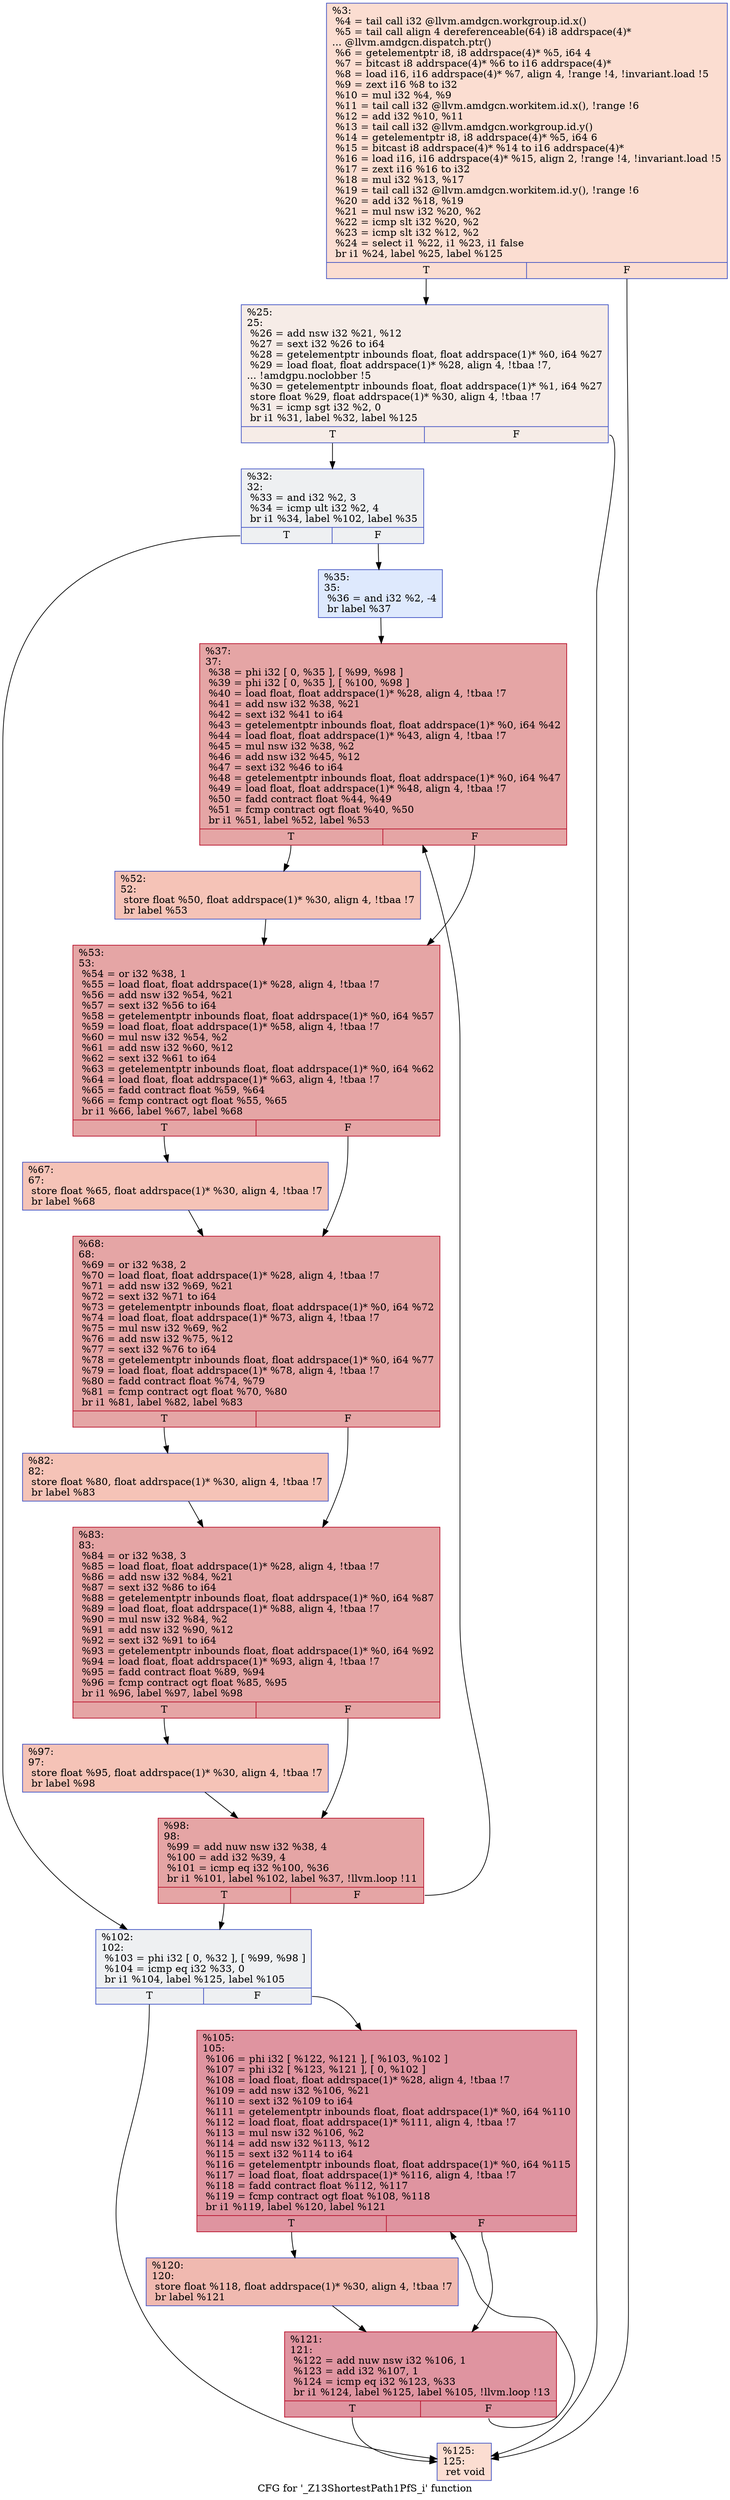 digraph "CFG for '_Z13ShortestPath1PfS_i' function" {
	label="CFG for '_Z13ShortestPath1PfS_i' function";

	Node0x4dc3780 [shape=record,color="#3d50c3ff", style=filled, fillcolor="#f7b39670",label="{%3:\l  %4 = tail call i32 @llvm.amdgcn.workgroup.id.x()\l  %5 = tail call align 4 dereferenceable(64) i8 addrspace(4)*\l... @llvm.amdgcn.dispatch.ptr()\l  %6 = getelementptr i8, i8 addrspace(4)* %5, i64 4\l  %7 = bitcast i8 addrspace(4)* %6 to i16 addrspace(4)*\l  %8 = load i16, i16 addrspace(4)* %7, align 4, !range !4, !invariant.load !5\l  %9 = zext i16 %8 to i32\l  %10 = mul i32 %4, %9\l  %11 = tail call i32 @llvm.amdgcn.workitem.id.x(), !range !6\l  %12 = add i32 %10, %11\l  %13 = tail call i32 @llvm.amdgcn.workgroup.id.y()\l  %14 = getelementptr i8, i8 addrspace(4)* %5, i64 6\l  %15 = bitcast i8 addrspace(4)* %14 to i16 addrspace(4)*\l  %16 = load i16, i16 addrspace(4)* %15, align 2, !range !4, !invariant.load !5\l  %17 = zext i16 %16 to i32\l  %18 = mul i32 %13, %17\l  %19 = tail call i32 @llvm.amdgcn.workitem.id.y(), !range !6\l  %20 = add i32 %18, %19\l  %21 = mul nsw i32 %20, %2\l  %22 = icmp slt i32 %20, %2\l  %23 = icmp slt i32 %12, %2\l  %24 = select i1 %22, i1 %23, i1 false\l  br i1 %24, label %25, label %125\l|{<s0>T|<s1>F}}"];
	Node0x4dc3780:s0 -> Node0x4dc72c0;
	Node0x4dc3780:s1 -> Node0x4dc7350;
	Node0x4dc72c0 [shape=record,color="#3d50c3ff", style=filled, fillcolor="#ead5c970",label="{%25:\l25:                                               \l  %26 = add nsw i32 %21, %12\l  %27 = sext i32 %26 to i64\l  %28 = getelementptr inbounds float, float addrspace(1)* %0, i64 %27\l  %29 = load float, float addrspace(1)* %28, align 4, !tbaa !7,\l... !amdgpu.noclobber !5\l  %30 = getelementptr inbounds float, float addrspace(1)* %1, i64 %27\l  store float %29, float addrspace(1)* %30, align 4, !tbaa !7\l  %31 = icmp sgt i32 %2, 0\l  br i1 %31, label %32, label %125\l|{<s0>T|<s1>F}}"];
	Node0x4dc72c0:s0 -> Node0x4dc8020;
	Node0x4dc72c0:s1 -> Node0x4dc7350;
	Node0x4dc8020 [shape=record,color="#3d50c3ff", style=filled, fillcolor="#d9dce170",label="{%32:\l32:                                               \l  %33 = and i32 %2, 3\l  %34 = icmp ult i32 %2, 4\l  br i1 %34, label %102, label %35\l|{<s0>T|<s1>F}}"];
	Node0x4dc8020:s0 -> Node0x4dc8400;
	Node0x4dc8020:s1 -> Node0x4dc8450;
	Node0x4dc8450 [shape=record,color="#3d50c3ff", style=filled, fillcolor="#b5cdfa70",label="{%35:\l35:                                               \l  %36 = and i32 %2, -4\l  br label %37\l}"];
	Node0x4dc8450 -> Node0x4dc8650;
	Node0x4dc8650 [shape=record,color="#b70d28ff", style=filled, fillcolor="#c5333470",label="{%37:\l37:                                               \l  %38 = phi i32 [ 0, %35 ], [ %99, %98 ]\l  %39 = phi i32 [ 0, %35 ], [ %100, %98 ]\l  %40 = load float, float addrspace(1)* %28, align 4, !tbaa !7\l  %41 = add nsw i32 %38, %21\l  %42 = sext i32 %41 to i64\l  %43 = getelementptr inbounds float, float addrspace(1)* %0, i64 %42\l  %44 = load float, float addrspace(1)* %43, align 4, !tbaa !7\l  %45 = mul nsw i32 %38, %2\l  %46 = add nsw i32 %45, %12\l  %47 = sext i32 %46 to i64\l  %48 = getelementptr inbounds float, float addrspace(1)* %0, i64 %47\l  %49 = load float, float addrspace(1)* %48, align 4, !tbaa !7\l  %50 = fadd contract float %44, %49\l  %51 = fcmp contract ogt float %40, %50\l  br i1 %51, label %52, label %53\l|{<s0>T|<s1>F}}"];
	Node0x4dc8650:s0 -> Node0x4dc9010;
	Node0x4dc8650:s1 -> Node0x4dc90a0;
	Node0x4dc9010 [shape=record,color="#3d50c3ff", style=filled, fillcolor="#e8765c70",label="{%52:\l52:                                               \l  store float %50, float addrspace(1)* %30, align 4, !tbaa !7\l  br label %53\l}"];
	Node0x4dc9010 -> Node0x4dc90a0;
	Node0x4dc90a0 [shape=record,color="#b70d28ff", style=filled, fillcolor="#c5333470",label="{%53:\l53:                                               \l  %54 = or i32 %38, 1\l  %55 = load float, float addrspace(1)* %28, align 4, !tbaa !7\l  %56 = add nsw i32 %54, %21\l  %57 = sext i32 %56 to i64\l  %58 = getelementptr inbounds float, float addrspace(1)* %0, i64 %57\l  %59 = load float, float addrspace(1)* %58, align 4, !tbaa !7\l  %60 = mul nsw i32 %54, %2\l  %61 = add nsw i32 %60, %12\l  %62 = sext i32 %61 to i64\l  %63 = getelementptr inbounds float, float addrspace(1)* %0, i64 %62\l  %64 = load float, float addrspace(1)* %63, align 4, !tbaa !7\l  %65 = fadd contract float %59, %64\l  %66 = fcmp contract ogt float %55, %65\l  br i1 %66, label %67, label %68\l|{<s0>T|<s1>F}}"];
	Node0x4dc90a0:s0 -> Node0x4dc8280;
	Node0x4dc90a0:s1 -> Node0x4dc82d0;
	Node0x4dc8280 [shape=record,color="#3d50c3ff", style=filled, fillcolor="#e8765c70",label="{%67:\l67:                                               \l  store float %65, float addrspace(1)* %30, align 4, !tbaa !7\l  br label %68\l}"];
	Node0x4dc8280 -> Node0x4dc82d0;
	Node0x4dc82d0 [shape=record,color="#b70d28ff", style=filled, fillcolor="#c5333470",label="{%68:\l68:                                               \l  %69 = or i32 %38, 2\l  %70 = load float, float addrspace(1)* %28, align 4, !tbaa !7\l  %71 = add nsw i32 %69, %21\l  %72 = sext i32 %71 to i64\l  %73 = getelementptr inbounds float, float addrspace(1)* %0, i64 %72\l  %74 = load float, float addrspace(1)* %73, align 4, !tbaa !7\l  %75 = mul nsw i32 %69, %2\l  %76 = add nsw i32 %75, %12\l  %77 = sext i32 %76 to i64\l  %78 = getelementptr inbounds float, float addrspace(1)* %0, i64 %77\l  %79 = load float, float addrspace(1)* %78, align 4, !tbaa !7\l  %80 = fadd contract float %74, %79\l  %81 = fcmp contract ogt float %70, %80\l  br i1 %81, label %82, label %83\l|{<s0>T|<s1>F}}"];
	Node0x4dc82d0:s0 -> Node0x4dca550;
	Node0x4dc82d0:s1 -> Node0x4dca5a0;
	Node0x4dca550 [shape=record,color="#3d50c3ff", style=filled, fillcolor="#e8765c70",label="{%82:\l82:                                               \l  store float %80, float addrspace(1)* %30, align 4, !tbaa !7\l  br label %83\l}"];
	Node0x4dca550 -> Node0x4dca5a0;
	Node0x4dca5a0 [shape=record,color="#b70d28ff", style=filled, fillcolor="#c5333470",label="{%83:\l83:                                               \l  %84 = or i32 %38, 3\l  %85 = load float, float addrspace(1)* %28, align 4, !tbaa !7\l  %86 = add nsw i32 %84, %21\l  %87 = sext i32 %86 to i64\l  %88 = getelementptr inbounds float, float addrspace(1)* %0, i64 %87\l  %89 = load float, float addrspace(1)* %88, align 4, !tbaa !7\l  %90 = mul nsw i32 %84, %2\l  %91 = add nsw i32 %90, %12\l  %92 = sext i32 %91 to i64\l  %93 = getelementptr inbounds float, float addrspace(1)* %0, i64 %92\l  %94 = load float, float addrspace(1)* %93, align 4, !tbaa !7\l  %95 = fadd contract float %89, %94\l  %96 = fcmp contract ogt float %85, %95\l  br i1 %96, label %97, label %98\l|{<s0>T|<s1>F}}"];
	Node0x4dca5a0:s0 -> Node0x4dcae70;
	Node0x4dca5a0:s1 -> Node0x4dc8740;
	Node0x4dcae70 [shape=record,color="#3d50c3ff", style=filled, fillcolor="#e8765c70",label="{%97:\l97:                                               \l  store float %95, float addrspace(1)* %30, align 4, !tbaa !7\l  br label %98\l}"];
	Node0x4dcae70 -> Node0x4dc8740;
	Node0x4dc8740 [shape=record,color="#b70d28ff", style=filled, fillcolor="#c5333470",label="{%98:\l98:                                               \l  %99 = add nuw nsw i32 %38, 4\l  %100 = add i32 %39, 4\l  %101 = icmp eq i32 %100, %36\l  br i1 %101, label %102, label %37, !llvm.loop !11\l|{<s0>T|<s1>F}}"];
	Node0x4dc8740:s0 -> Node0x4dc8400;
	Node0x4dc8740:s1 -> Node0x4dc8650;
	Node0x4dc8400 [shape=record,color="#3d50c3ff", style=filled, fillcolor="#d9dce170",label="{%102:\l102:                                              \l  %103 = phi i32 [ 0, %32 ], [ %99, %98 ]\l  %104 = icmp eq i32 %33, 0\l  br i1 %104, label %125, label %105\l|{<s0>T|<s1>F}}"];
	Node0x4dc8400:s0 -> Node0x4dc7350;
	Node0x4dc8400:s1 -> Node0x4dcb490;
	Node0x4dcb490 [shape=record,color="#b70d28ff", style=filled, fillcolor="#b70d2870",label="{%105:\l105:                                              \l  %106 = phi i32 [ %122, %121 ], [ %103, %102 ]\l  %107 = phi i32 [ %123, %121 ], [ 0, %102 ]\l  %108 = load float, float addrspace(1)* %28, align 4, !tbaa !7\l  %109 = add nsw i32 %106, %21\l  %110 = sext i32 %109 to i64\l  %111 = getelementptr inbounds float, float addrspace(1)* %0, i64 %110\l  %112 = load float, float addrspace(1)* %111, align 4, !tbaa !7\l  %113 = mul nsw i32 %106, %2\l  %114 = add nsw i32 %113, %12\l  %115 = sext i32 %114 to i64\l  %116 = getelementptr inbounds float, float addrspace(1)* %0, i64 %115\l  %117 = load float, float addrspace(1)* %116, align 4, !tbaa !7\l  %118 = fadd contract float %112, %117\l  %119 = fcmp contract ogt float %108, %118\l  br i1 %119, label %120, label %121\l|{<s0>T|<s1>F}}"];
	Node0x4dcb490:s0 -> Node0x4dcbd80;
	Node0x4dcb490:s1 -> Node0x4dcb590;
	Node0x4dcbd80 [shape=record,color="#3d50c3ff", style=filled, fillcolor="#de614d70",label="{%120:\l120:                                              \l  store float %118, float addrspace(1)* %30, align 4, !tbaa !7\l  br label %121\l}"];
	Node0x4dcbd80 -> Node0x4dcb590;
	Node0x4dcb590 [shape=record,color="#b70d28ff", style=filled, fillcolor="#b70d2870",label="{%121:\l121:                                              \l  %122 = add nuw nsw i32 %106, 1\l  %123 = add i32 %107, 1\l  %124 = icmp eq i32 %123, %33\l  br i1 %124, label %125, label %105, !llvm.loop !13\l|{<s0>T|<s1>F}}"];
	Node0x4dcb590:s0 -> Node0x4dc7350;
	Node0x4dcb590:s1 -> Node0x4dcb490;
	Node0x4dc7350 [shape=record,color="#3d50c3ff", style=filled, fillcolor="#f7b39670",label="{%125:\l125:                                              \l  ret void\l}"];
}
